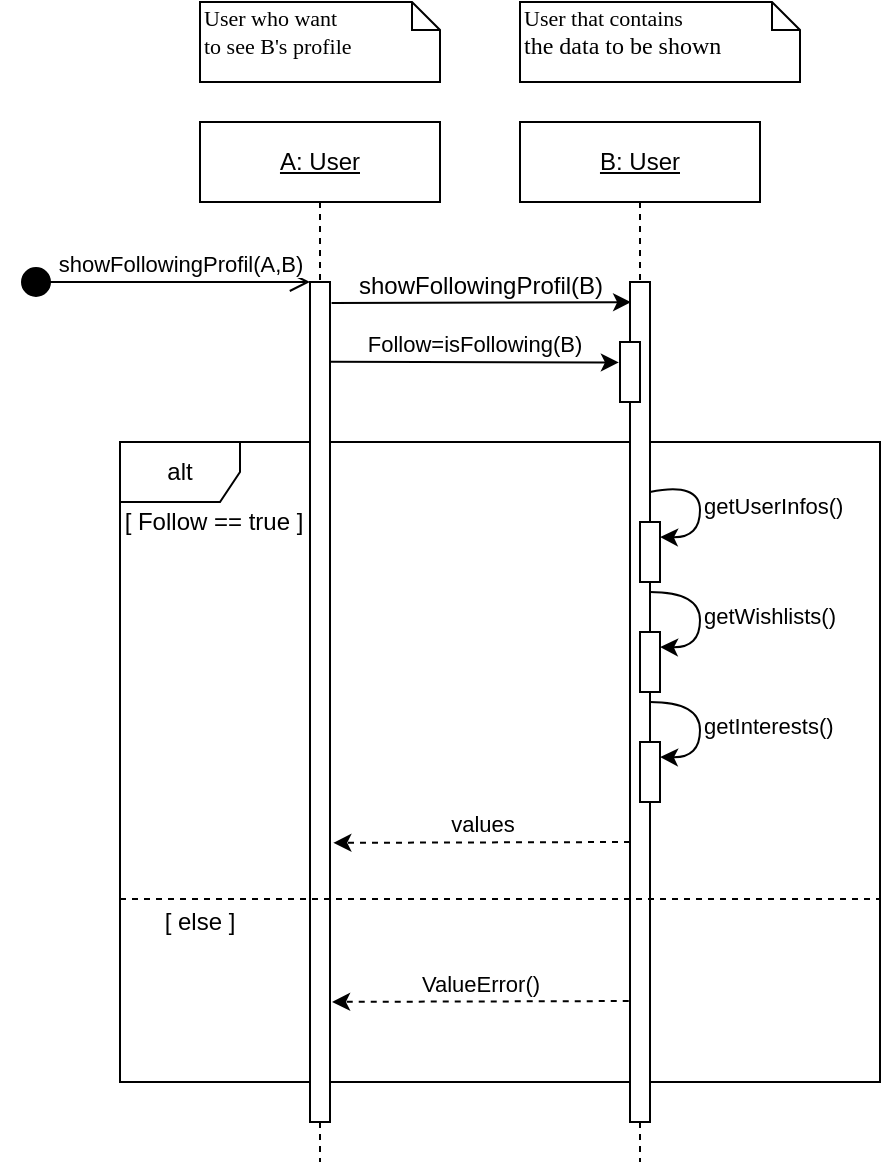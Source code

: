 <mxfile version="12.9.3" type="device"><diagram id="F-AbzsssQf4ePiQw1vsd" name="Page-1"><mxGraphModel dx="541" dy="1443" grid="1" gridSize="10" guides="1" tooltips="1" connect="1" arrows="1" fold="1" page="1" pageScale="1" pageWidth="850" pageHeight="1100" math="0" shadow="0"><root><mxCell id="0"/><mxCell id="1" parent="0"/><mxCell id="K_nyoN0oWbCrSyCczOqE-14" value="alt" style="shape=umlFrame;whiteSpace=wrap;html=1;fontFamily=Helvetica;" parent="1" vertex="1"><mxGeometry x="80" y="200" width="380" height="320" as="geometry"/></mxCell><mxCell id="K_nyoN0oWbCrSyCczOqE-3" style="rounded=0;orthogonalLoop=1;jettySize=auto;html=1;exitX=0.5;exitY=1;exitDx=0;exitDy=0;strokeColor=#000000;endArrow=none;endFill=0;dashed=1;" parent="1" source="K_nyoN0oWbCrSyCczOqE-5" edge="1"><mxGeometry relative="1" as="geometry"><mxPoint x="180" y="560" as="targetPoint"/></mxGeometry></mxCell><mxCell id="K_nyoN0oWbCrSyCczOqE-1" value="&lt;u&gt;A: User&lt;/u&gt;" style="rounded=0;whiteSpace=wrap;html=1;" parent="1" vertex="1"><mxGeometry x="120" y="40" width="120" height="40" as="geometry"/></mxCell><mxCell id="K_nyoN0oWbCrSyCczOqE-4" style="edgeStyle=none;rounded=0;orthogonalLoop=1;jettySize=auto;html=1;exitX=0.5;exitY=1;exitDx=0;exitDy=0;dashed=1;endArrow=none;endFill=0;strokeColor=#000000;" parent="1" source="K_nyoN0oWbCrSyCczOqE-7" edge="1"><mxGeometry relative="1" as="geometry"><mxPoint x="340" y="560" as="targetPoint"/></mxGeometry></mxCell><mxCell id="K_nyoN0oWbCrSyCczOqE-2" value="&lt;u&gt;B: User&lt;/u&gt;" style="rounded=0;whiteSpace=wrap;html=1;" parent="1" vertex="1"><mxGeometry x="280" y="40" width="120" height="40" as="geometry"/></mxCell><mxCell id="K_nyoN0oWbCrSyCczOqE-5" value="" style="rounded=0;whiteSpace=wrap;html=1;" parent="1" vertex="1"><mxGeometry x="175" y="120" width="10" height="420" as="geometry"/></mxCell><mxCell id="K_nyoN0oWbCrSyCczOqE-6" style="rounded=0;orthogonalLoop=1;jettySize=auto;html=1;exitX=0.5;exitY=1;exitDx=0;exitDy=0;strokeColor=#000000;endArrow=none;endFill=0;dashed=1;" parent="1" source="K_nyoN0oWbCrSyCczOqE-1" target="K_nyoN0oWbCrSyCczOqE-5" edge="1"><mxGeometry relative="1" as="geometry"><mxPoint x="180" y="560" as="targetPoint"/><mxPoint x="180" y="80" as="sourcePoint"/></mxGeometry></mxCell><mxCell id="K_nyoN0oWbCrSyCczOqE-7" value="" style="rounded=0;whiteSpace=wrap;html=1;" parent="1" vertex="1"><mxGeometry x="335" y="120" width="10" height="420" as="geometry"/></mxCell><mxCell id="K_nyoN0oWbCrSyCczOqE-8" style="edgeStyle=none;rounded=0;orthogonalLoop=1;jettySize=auto;html=1;exitX=0.5;exitY=1;exitDx=0;exitDy=0;dashed=1;endArrow=none;endFill=0;strokeColor=#000000;" parent="1" source="K_nyoN0oWbCrSyCczOqE-2" target="K_nyoN0oWbCrSyCczOqE-7" edge="1"><mxGeometry relative="1" as="geometry"><mxPoint x="340" y="560" as="targetPoint"/><mxPoint x="340" y="80" as="sourcePoint"/></mxGeometry></mxCell><mxCell id="K_nyoN0oWbCrSyCczOqE-9" value="" style="endArrow=classic;html=1;strokeColor=#000000;exitX=1.079;exitY=0.025;exitDx=0;exitDy=0;exitPerimeter=0;entryX=0.056;entryY=0.024;entryDx=0;entryDy=0;entryPerimeter=0;labelPosition=center;verticalLabelPosition=top;align=center;verticalAlign=bottom;fontFamily=Helvetica;fontStyle=0" parent="1" source="K_nyoN0oWbCrSyCczOqE-5" target="K_nyoN0oWbCrSyCczOqE-7" edge="1"><mxGeometry width="50" height="50" relative="1" as="geometry"><mxPoint x="190" y="130" as="sourcePoint"/><mxPoint x="320" y="130" as="targetPoint"/></mxGeometry></mxCell><mxCell id="K_nyoN0oWbCrSyCczOqE-10" value="showFollowingProfil(B)" style="text;html=1;align=center;verticalAlign=bottom;resizable=0;points=[];labelBackgroundColor=#ffffff;fontFamily=Helvetica;labelPosition=center;verticalLabelPosition=top;" parent="K_nyoN0oWbCrSyCczOqE-9" vertex="1" connectable="0"><mxGeometry x="-0.125" relative="1" as="geometry"><mxPoint x="8.54" as="offset"/></mxGeometry></mxCell><mxCell id="K_nyoN0oWbCrSyCczOqE-11" value="Follow=isFollowing(B)" style="endArrow=classic;html=1;strokeColor=#000000;fontFamily=Helvetica;exitX=1.015;exitY=0.095;exitDx=0;exitDy=0;exitPerimeter=0;entryX=-0.056;entryY=0.341;entryDx=0;entryDy=0;entryPerimeter=0;labelPosition=center;verticalLabelPosition=top;align=center;verticalAlign=bottom;" parent="1" source="K_nyoN0oWbCrSyCczOqE-5" target="K_nyoN0oWbCrSyCczOqE-12" edge="1"><mxGeometry width="50" height="50" relative="1" as="geometry"><mxPoint x="330" y="160" as="sourcePoint"/><mxPoint x="260" y="160" as="targetPoint"/></mxGeometry></mxCell><mxCell id="K_nyoN0oWbCrSyCczOqE-12" value="" style="rounded=0;whiteSpace=wrap;html=1;" parent="1" vertex="1"><mxGeometry x="330" y="150" width="10" height="30" as="geometry"/></mxCell><mxCell id="K_nyoN0oWbCrSyCczOqE-15" value="[ Follow == true ]" style="text;html=1;strokeColor=none;fillColor=none;align=center;verticalAlign=middle;whiteSpace=wrap;rounded=0;fontFamily=Helvetica;labelBackgroundColor=#ffffff;" parent="1" vertex="1"><mxGeometry x="77" y="230" width="100" height="20" as="geometry"/></mxCell><mxCell id="K_nyoN0oWbCrSyCczOqE-16" value="" style="rounded=0;whiteSpace=wrap;html=1;" parent="1" vertex="1"><mxGeometry x="340" y="240" width="10" height="30" as="geometry"/></mxCell><mxCell id="K_nyoN0oWbCrSyCczOqE-17" value="getUserInfos()" style="endArrow=classic;html=1;strokeColor=#000000;fontFamily=Helvetica;exitX=1;exitY=0.25;exitDx=0;exitDy=0;entryX=1;entryY=0.25;entryDx=0;entryDy=0;curved=1;labelPosition=right;verticalLabelPosition=middle;align=left;verticalAlign=middle;" parent="1" source="K_nyoN0oWbCrSyCczOqE-7" target="K_nyoN0oWbCrSyCczOqE-16" edge="1"><mxGeometry width="50" height="50" relative="1" as="geometry"><mxPoint x="400" y="280" as="sourcePoint"/><mxPoint x="450" y="230" as="targetPoint"/><Array as="points"><mxPoint x="370" y="220"/><mxPoint x="370" y="248"/></Array></mxGeometry></mxCell><mxCell id="K_nyoN0oWbCrSyCczOqE-18" value="" style="rounded=0;whiteSpace=wrap;html=1;" parent="1" vertex="1"><mxGeometry x="340" y="295" width="10" height="30" as="geometry"/></mxCell><mxCell id="K_nyoN0oWbCrSyCczOqE-19" value="getWishlists()" style="endArrow=classic;html=1;strokeColor=#000000;fontFamily=Helvetica;entryX=1;entryY=0.25;entryDx=0;entryDy=0;curved=1;labelPosition=right;verticalLabelPosition=middle;align=left;verticalAlign=middle;" parent="1" target="K_nyoN0oWbCrSyCczOqE-18" edge="1"><mxGeometry width="50" height="50" relative="1" as="geometry"><mxPoint x="345" y="275" as="sourcePoint"/><mxPoint x="450" y="285" as="targetPoint"/><Array as="points"><mxPoint x="370" y="275"/><mxPoint x="370" y="303"/></Array></mxGeometry></mxCell><mxCell id="K_nyoN0oWbCrSyCczOqE-20" value="" style="rounded=0;whiteSpace=wrap;html=1;" parent="1" vertex="1"><mxGeometry x="340" y="350" width="10" height="30" as="geometry"/></mxCell><mxCell id="K_nyoN0oWbCrSyCczOqE-21" value="getInterests()" style="endArrow=classic;html=1;strokeColor=#000000;fontFamily=Helvetica;exitX=1;exitY=0.25;exitDx=0;exitDy=0;entryX=1;entryY=0.25;entryDx=0;entryDy=0;curved=1;labelPosition=right;verticalLabelPosition=middle;align=left;verticalAlign=middle;" parent="1" target="K_nyoN0oWbCrSyCczOqE-20" edge="1"><mxGeometry width="50" height="50" relative="1" as="geometry"><mxPoint x="345" y="330" as="sourcePoint"/><mxPoint x="450" y="340" as="targetPoint"/><Array as="points"><mxPoint x="370" y="330"/><mxPoint x="370" y="358"/></Array></mxGeometry></mxCell><mxCell id="K_nyoN0oWbCrSyCczOqE-22" value="" style="endArrow=none;dashed=1;html=1;strokeColor=#000000;fontFamily=Helvetica;exitX=0;exitY=0.714;exitDx=0;exitDy=0;exitPerimeter=0;entryX=0.999;entryY=0.714;entryDx=0;entryDy=0;entryPerimeter=0;" parent="1" source="K_nyoN0oWbCrSyCczOqE-14" target="K_nyoN0oWbCrSyCczOqE-14" edge="1"><mxGeometry width="50" height="50" relative="1" as="geometry"><mxPoint x="50" y="380" as="sourcePoint"/><mxPoint x="910" y="400" as="targetPoint"/></mxGeometry></mxCell><mxCell id="K_nyoN0oWbCrSyCczOqE-23" value="[ else ]" style="text;html=1;strokeColor=none;fillColor=none;align=center;verticalAlign=middle;whiteSpace=wrap;rounded=0;fontFamily=Helvetica;labelBackgroundColor=#ffffff;" parent="1" vertex="1"><mxGeometry x="70" y="430" width="100" height="20" as="geometry"/></mxCell><mxCell id="K_nyoN0oWbCrSyCczOqE-24" value="ValueError()" style="endArrow=classic;html=1;strokeColor=#000000;fontFamily=Helvetica;entryX=1.103;entryY=0.857;entryDx=0;entryDy=0;entryPerimeter=0;exitX=-0.063;exitY=0.856;exitDx=0;exitDy=0;exitPerimeter=0;dashed=1;labelPosition=center;verticalLabelPosition=top;align=center;verticalAlign=bottom;" parent="1" source="K_nyoN0oWbCrSyCczOqE-7" target="K_nyoN0oWbCrSyCczOqE-5" edge="1"><mxGeometry width="50" height="50" relative="1" as="geometry"><mxPoint x="230" y="480" as="sourcePoint"/><mxPoint x="280" y="430" as="targetPoint"/></mxGeometry></mxCell><mxCell id="K_nyoN0oWbCrSyCczOqE-28" value="values" style="endArrow=classic;html=1;strokeColor=#000000;fontFamily=Helvetica;entryX=1.103;entryY=0.857;entryDx=0;entryDy=0;entryPerimeter=0;exitX=-0.063;exitY=0.856;exitDx=0;exitDy=0;exitPerimeter=0;labelPosition=center;verticalLabelPosition=top;align=center;verticalAlign=bottom;dashed=1;" parent="1" edge="1"><mxGeometry width="50" height="50" relative="1" as="geometry"><mxPoint x="335" y="400" as="sourcePoint"/><mxPoint x="186.66" y="400.42" as="targetPoint"/></mxGeometry></mxCell><mxCell id="Th7F5yUHkbeCgKrTJiq7-1" value="&lt;font style=&quot;font-size: 11px&quot;&gt;User who want&lt;br&gt;to see B's profile&lt;/font&gt;" style="shape=note;whiteSpace=wrap;html=1;size=14;verticalAlign=top;align=left;spacingTop=-6;rounded=0;shadow=0;comic=0;labelBackgroundColor=none;strokeWidth=1;fontFamily=Verdana;fontSize=12" parent="1" vertex="1"><mxGeometry x="120" y="-20" width="120" height="40" as="geometry"/></mxCell><mxCell id="Th7F5yUHkbeCgKrTJiq7-2" value="&lt;span style=&quot;font-size: 11px&quot;&gt;User that contains&lt;br&gt;&lt;/span&gt;the data to be shown" style="shape=note;whiteSpace=wrap;html=1;size=14;verticalAlign=top;align=left;spacingTop=-6;rounded=0;shadow=0;comic=0;labelBackgroundColor=none;strokeWidth=1;fontFamily=Verdana;fontSize=12" parent="1" vertex="1"><mxGeometry x="280" y="-20" width="140" height="40" as="geometry"/></mxCell><mxCell id="Sa5llbCQsYgXmJ1pgUSQ-1" value="showFollowingProfil(A,B)" style="html=1;verticalAlign=bottom;startArrow=circle;startFill=1;endArrow=open;startSize=6;endSize=8;" edge="1" parent="1"><mxGeometry x="0.103" width="80" relative="1" as="geometry"><mxPoint x="30" y="120" as="sourcePoint"/><mxPoint x="175" y="120" as="targetPoint"/><mxPoint as="offset"/></mxGeometry></mxCell></root></mxGraphModel></diagram></mxfile>